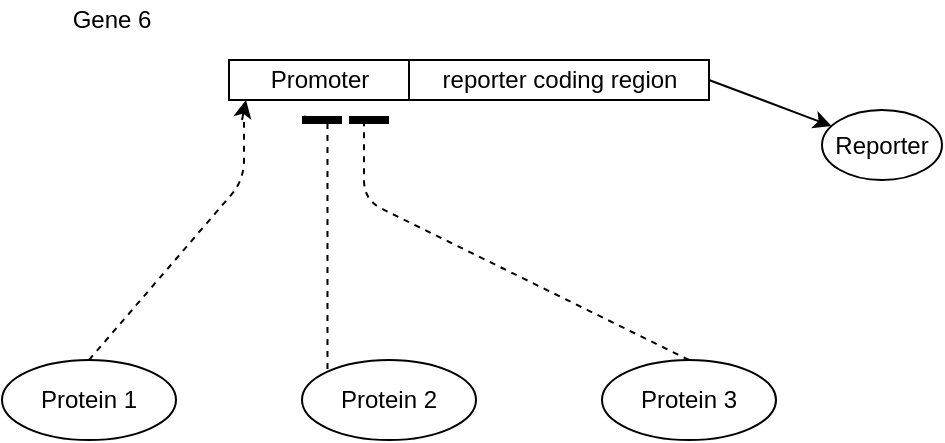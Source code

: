 <mxfile version="12.1.9" type="device" pages="1"><diagram id="crJiol4zHg_18I6McwzE" name="Page-1"><mxGraphModel dx="445" dy="399" grid="1" gridSize="10" guides="1" tooltips="1" connect="1" arrows="1" fold="1" page="1" pageScale="1" pageWidth="827" pageHeight="1169" math="0" shadow="0"><root><mxCell id="0"/><mxCell id="1" parent="0"/><mxCell id="uUn7hmebHLQunjcFHx2n-1" value="Promoter" style="rounded=0;whiteSpace=wrap;html=1;" vertex="1" parent="1"><mxGeometry x="153.5" y="50" width="90" height="20" as="geometry"/></mxCell><mxCell id="uUn7hmebHLQunjcFHx2n-2" value="reporter coding region" style="rounded=0;whiteSpace=wrap;html=1;" vertex="1" parent="1"><mxGeometry x="243.5" y="50" width="150" height="20" as="geometry"/></mxCell><mxCell id="uUn7hmebHLQunjcFHx2n-3" value="Gene 6" style="text;html=1;strokeColor=none;fillColor=none;align=center;verticalAlign=middle;whiteSpace=wrap;rounded=0;" vertex="1" parent="1"><mxGeometry x="70" y="20" width="50" height="20" as="geometry"/></mxCell><mxCell id="uUn7hmebHLQunjcFHx2n-5" value="Protein 1" style="ellipse;whiteSpace=wrap;html=1;" vertex="1" parent="1"><mxGeometry x="40" y="200" width="87" height="40" as="geometry"/></mxCell><mxCell id="uUn7hmebHLQunjcFHx2n-6" value="Protein 2" style="ellipse;whiteSpace=wrap;html=1;" vertex="1" parent="1"><mxGeometry x="190" y="200" width="87" height="40" as="geometry"/></mxCell><mxCell id="uUn7hmebHLQunjcFHx2n-7" value="Protein 3" style="ellipse;whiteSpace=wrap;html=1;" vertex="1" parent="1"><mxGeometry x="340" y="200" width="87" height="40" as="geometry"/></mxCell><mxCell id="uUn7hmebHLQunjcFHx2n-8" value="" style="endArrow=none;dashed=1;html=1;exitX=0.5;exitY=0;exitDx=0;exitDy=0;" edge="1" parent="1" source="uUn7hmebHLQunjcFHx2n-5"><mxGeometry width="50" height="50" relative="1" as="geometry"><mxPoint x="40" y="310" as="sourcePoint"/><mxPoint x="161" y="81" as="targetPoint"/><Array as="points"><mxPoint x="161" y="110"/></Array></mxGeometry></mxCell><mxCell id="uUn7hmebHLQunjcFHx2n-11" value="" style="endArrow=none;dashed=1;html=1;exitX=0.5;exitY=0;exitDx=0;exitDy=0;" edge="1" parent="1" source="uUn7hmebHLQunjcFHx2n-7" target="uUn7hmebHLQunjcFHx2n-12"><mxGeometry width="50" height="50" relative="1" as="geometry"><mxPoint x="93.5" y="210" as="sourcePoint"/><mxPoint x="221" y="100" as="targetPoint"/><Array as="points"><mxPoint x="221" y="120"/></Array></mxGeometry></mxCell><mxCell id="uUn7hmebHLQunjcFHx2n-12" value="" style="line;strokeWidth=4;html=1;perimeter=backbonePerimeter;points=[];outlineConnect=0;" vertex="1" parent="1"><mxGeometry x="213.5" y="75" width="20" height="10" as="geometry"/></mxCell><mxCell id="uUn7hmebHLQunjcFHx2n-13" value="" style="endArrow=none;dashed=1;html=1;entryX=0;entryY=0;entryDx=0;entryDy=0;" edge="1" parent="1" source="uUn7hmebHLQunjcFHx2n-21" target="uUn7hmebHLQunjcFHx2n-6"><mxGeometry width="50" height="50" relative="1" as="geometry"><mxPoint x="200" y="80" as="sourcePoint"/><mxPoint x="90" y="260" as="targetPoint"/></mxGeometry></mxCell><mxCell id="uUn7hmebHLQunjcFHx2n-15" value="" style="endArrow=classic;html=1;exitX=1;exitY=0.5;exitDx=0;exitDy=0;" edge="1" parent="1" source="uUn7hmebHLQunjcFHx2n-2" target="uUn7hmebHLQunjcFHx2n-16"><mxGeometry width="50" height="50" relative="1" as="geometry"><mxPoint x="40" y="310" as="sourcePoint"/><mxPoint x="460" y="90" as="targetPoint"/></mxGeometry></mxCell><mxCell id="uUn7hmebHLQunjcFHx2n-16" value="Reporter" style="ellipse;whiteSpace=wrap;html=1;" vertex="1" parent="1"><mxGeometry x="450" y="75" width="60" height="35" as="geometry"/></mxCell><mxCell id="uUn7hmebHLQunjcFHx2n-19" value="" style="endArrow=classic;html=1;" edge="1" parent="1"><mxGeometry width="50" height="50" relative="1" as="geometry"><mxPoint x="160" y="80" as="sourcePoint"/><mxPoint x="162" y="70" as="targetPoint"/></mxGeometry></mxCell><mxCell id="uUn7hmebHLQunjcFHx2n-21" value="" style="line;strokeWidth=4;html=1;perimeter=backbonePerimeter;points=[];outlineConnect=0;" vertex="1" parent="1"><mxGeometry x="190" y="75" width="20" height="10" as="geometry"/></mxCell><mxCell id="uUn7hmebHLQunjcFHx2n-22" value="" style="endArrow=none;dashed=1;html=1;entryX=0;entryY=0;entryDx=0;entryDy=0;" edge="1" parent="1" target="uUn7hmebHLQunjcFHx2n-21"><mxGeometry width="50" height="50" relative="1" as="geometry"><mxPoint x="200" y="80" as="sourcePoint"/><mxPoint x="202.919" y="205.776" as="targetPoint"/></mxGeometry></mxCell></root></mxGraphModel></diagram></mxfile>